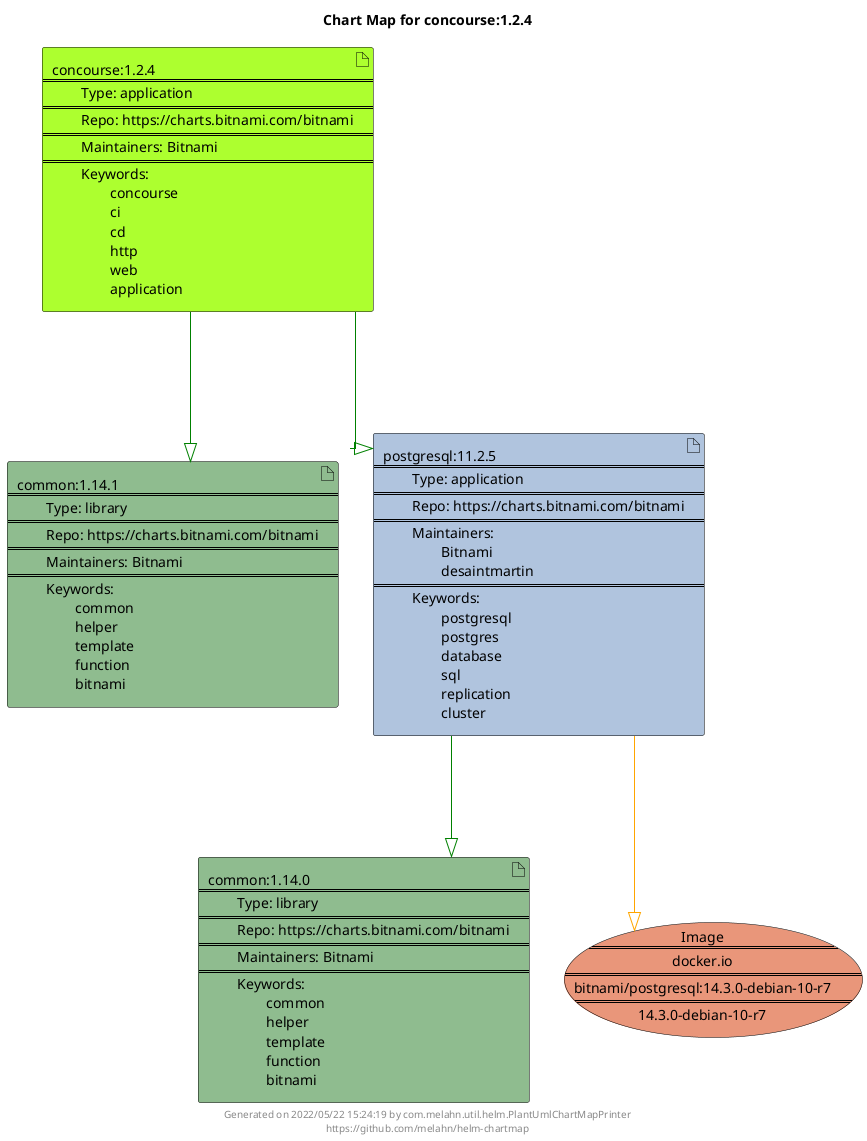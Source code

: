 @startuml
skinparam linetype ortho
skinparam backgroundColor white
skinparam usecaseBorderColor black
skinparam usecaseArrowColor LightSlateGray
skinparam artifactBorderColor black
skinparam artifactArrowColor LightSlateGray

title Chart Map for concourse:1.2.4

'There are 4 referenced Helm Charts
artifact "common:1.14.0\n====\n\tType: library\n====\n\tRepo: https://charts.bitnami.com/bitnami\n====\n\tMaintainers: Bitnami\n====\n\tKeywords: \n\t\tcommon\n\t\thelper\n\t\ttemplate\n\t\tfunction\n\t\tbitnami" as common_1_14_0 #DarkSeaGreen
artifact "concourse:1.2.4\n====\n\tType: application\n====\n\tRepo: https://charts.bitnami.com/bitnami\n====\n\tMaintainers: Bitnami\n====\n\tKeywords: \n\t\tconcourse\n\t\tci\n\t\tcd\n\t\thttp\n\t\tweb\n\t\tapplication" as concourse_1_2_4 #GreenYellow
artifact "common:1.14.1\n====\n\tType: library\n====\n\tRepo: https://charts.bitnami.com/bitnami\n====\n\tMaintainers: Bitnami\n====\n\tKeywords: \n\t\tcommon\n\t\thelper\n\t\ttemplate\n\t\tfunction\n\t\tbitnami" as common_1_14_1 #DarkSeaGreen
artifact "postgresql:11.2.5\n====\n\tType: application\n====\n\tRepo: https://charts.bitnami.com/bitnami\n====\n\tMaintainers: \n\t\tBitnami\n\t\tdesaintmartin\n====\n\tKeywords: \n\t\tpostgresql\n\t\tpostgres\n\t\tdatabase\n\t\tsql\n\t\treplication\n\t\tcluster" as postgresql_11_2_5 #LightSteelBlue

'There is one referenced Docker Image
usecase "Image\n====\ndocker.io\n====\nbitnami/postgresql:14.3.0-debian-10-r7\n====\n14.3.0-debian-10-r7" as docker_io_bitnami_postgresql_14_3_0_debian_10_r7 #DarkSalmon

'Chart Dependencies
concourse_1_2_4--[#green]-|>postgresql_11_2_5
postgresql_11_2_5--[#green]-|>common_1_14_0
concourse_1_2_4--[#green]-|>common_1_14_1
postgresql_11_2_5--[#orange]-|>docker_io_bitnami_postgresql_14_3_0_debian_10_r7

center footer Generated on 2022/05/22 15:24:19 by com.melahn.util.helm.PlantUmlChartMapPrinter\nhttps://github.com/melahn/helm-chartmap
@enduml
